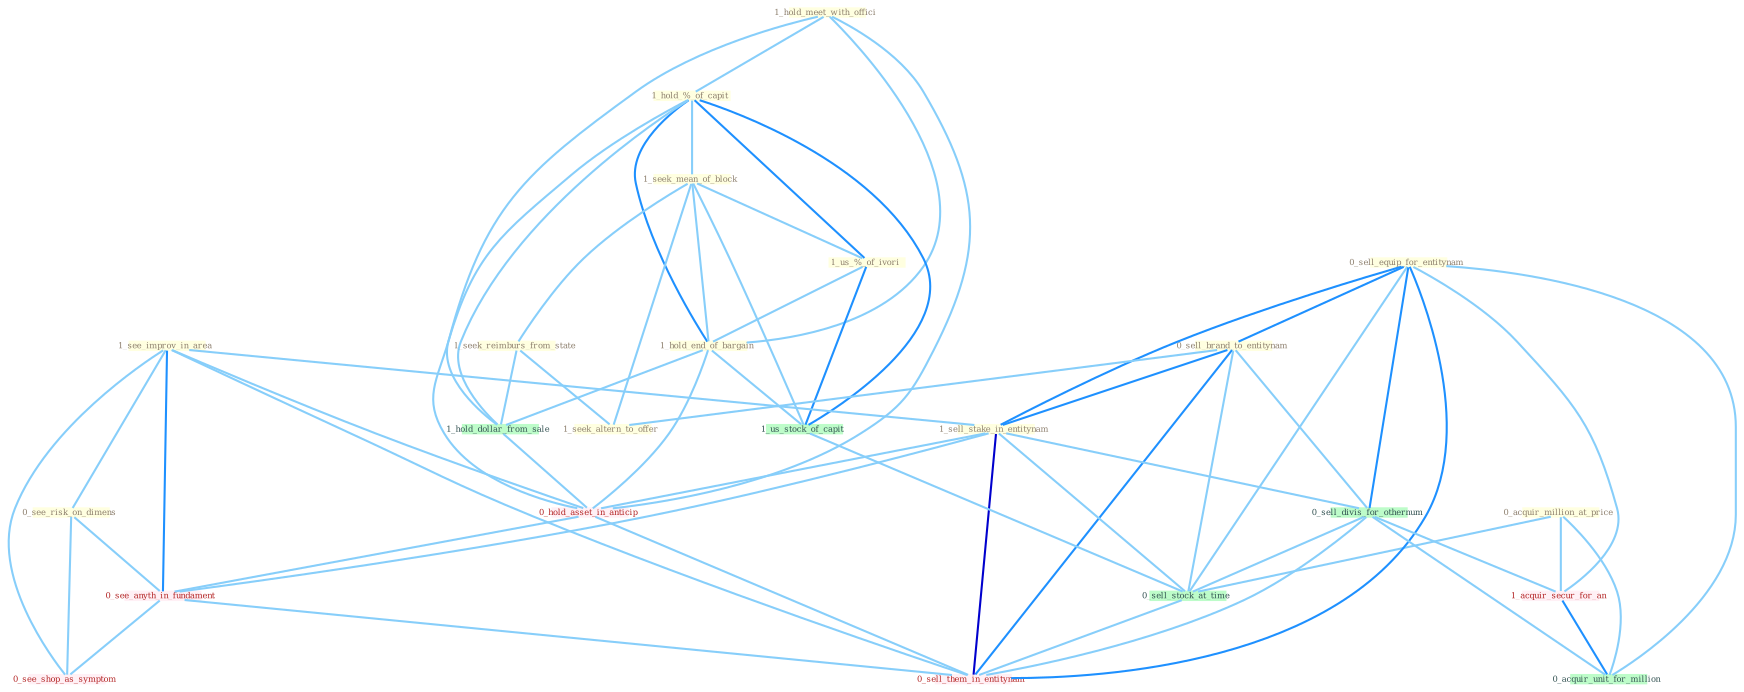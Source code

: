 Graph G{ 
    node
    [shape=polygon,style=filled,width=.5,height=.06,color="#BDFCC9",fixedsize=true,fontsize=4,
    fontcolor="#2f4f4f"];
    {node
    [color="#ffffe0", fontcolor="#8b7d6b"] "1_hold_meet_with_offici " "1_hold_%_of_capit " "1_seek_mean_of_block " "1_us_%_of_ivori " "1_seek_reimburs_from_state " "1_see_improv_in_area " "0_acquir_million_at_price " "0_sell_equip_for_entitynam " "0_sell_brand_to_entitynam " "0_see_risk_on_dimens " "1_seek_altern_to_offer " "1_hold_end_of_bargain " "1_sell_stake_in_entitynam "}
{node [color="#fff0f5", fontcolor="#b22222"] "1_acquir_secur_for_an " "0_hold_asset_in_anticip " "0_see_anyth_in_fundament " "0_see_shop_as_symptom " "0_sell_them_in_entitynam "}
edge [color="#B0E2FF"];

	"1_hold_meet_with_offici " -- "1_hold_%_of_capit " [w="1", color="#87cefa" ];
	"1_hold_meet_with_offici " -- "1_hold_end_of_bargain " [w="1", color="#87cefa" ];
	"1_hold_meet_with_offici " -- "1_hold_dollar_from_sale " [w="1", color="#87cefa" ];
	"1_hold_meet_with_offici " -- "0_hold_asset_in_anticip " [w="1", color="#87cefa" ];
	"1_hold_%_of_capit " -- "1_seek_mean_of_block " [w="1", color="#87cefa" ];
	"1_hold_%_of_capit " -- "1_us_%_of_ivori " [w="2", color="#1e90ff" , len=0.8];
	"1_hold_%_of_capit " -- "1_hold_end_of_bargain " [w="2", color="#1e90ff" , len=0.8];
	"1_hold_%_of_capit " -- "1_us_stock_of_capit " [w="2", color="#1e90ff" , len=0.8];
	"1_hold_%_of_capit " -- "1_hold_dollar_from_sale " [w="1", color="#87cefa" ];
	"1_hold_%_of_capit " -- "0_hold_asset_in_anticip " [w="1", color="#87cefa" ];
	"1_seek_mean_of_block " -- "1_us_%_of_ivori " [w="1", color="#87cefa" ];
	"1_seek_mean_of_block " -- "1_seek_reimburs_from_state " [w="1", color="#87cefa" ];
	"1_seek_mean_of_block " -- "1_seek_altern_to_offer " [w="1", color="#87cefa" ];
	"1_seek_mean_of_block " -- "1_hold_end_of_bargain " [w="1", color="#87cefa" ];
	"1_seek_mean_of_block " -- "1_us_stock_of_capit " [w="1", color="#87cefa" ];
	"1_us_%_of_ivori " -- "1_hold_end_of_bargain " [w="1", color="#87cefa" ];
	"1_us_%_of_ivori " -- "1_us_stock_of_capit " [w="2", color="#1e90ff" , len=0.8];
	"1_seek_reimburs_from_state " -- "1_seek_altern_to_offer " [w="1", color="#87cefa" ];
	"1_seek_reimburs_from_state " -- "1_hold_dollar_from_sale " [w="1", color="#87cefa" ];
	"1_see_improv_in_area " -- "0_see_risk_on_dimens " [w="1", color="#87cefa" ];
	"1_see_improv_in_area " -- "1_sell_stake_in_entitynam " [w="1", color="#87cefa" ];
	"1_see_improv_in_area " -- "0_hold_asset_in_anticip " [w="1", color="#87cefa" ];
	"1_see_improv_in_area " -- "0_see_anyth_in_fundament " [w="2", color="#1e90ff" , len=0.8];
	"1_see_improv_in_area " -- "0_see_shop_as_symptom " [w="1", color="#87cefa" ];
	"1_see_improv_in_area " -- "0_sell_them_in_entitynam " [w="1", color="#87cefa" ];
	"0_acquir_million_at_price " -- "1_acquir_secur_for_an " [w="1", color="#87cefa" ];
	"0_acquir_million_at_price " -- "0_sell_stock_at_time " [w="1", color="#87cefa" ];
	"0_acquir_million_at_price " -- "0_acquir_unit_for_million " [w="1", color="#87cefa" ];
	"0_sell_equip_for_entitynam " -- "0_sell_brand_to_entitynam " [w="2", color="#1e90ff" , len=0.8];
	"0_sell_equip_for_entitynam " -- "1_sell_stake_in_entitynam " [w="2", color="#1e90ff" , len=0.8];
	"0_sell_equip_for_entitynam " -- "0_sell_divis_for_othernum " [w="2", color="#1e90ff" , len=0.8];
	"0_sell_equip_for_entitynam " -- "1_acquir_secur_for_an " [w="1", color="#87cefa" ];
	"0_sell_equip_for_entitynam " -- "0_sell_stock_at_time " [w="1", color="#87cefa" ];
	"0_sell_equip_for_entitynam " -- "0_acquir_unit_for_million " [w="1", color="#87cefa" ];
	"0_sell_equip_for_entitynam " -- "0_sell_them_in_entitynam " [w="2", color="#1e90ff" , len=0.8];
	"0_sell_brand_to_entitynam " -- "1_seek_altern_to_offer " [w="1", color="#87cefa" ];
	"0_sell_brand_to_entitynam " -- "1_sell_stake_in_entitynam " [w="2", color="#1e90ff" , len=0.8];
	"0_sell_brand_to_entitynam " -- "0_sell_divis_for_othernum " [w="1", color="#87cefa" ];
	"0_sell_brand_to_entitynam " -- "0_sell_stock_at_time " [w="1", color="#87cefa" ];
	"0_sell_brand_to_entitynam " -- "0_sell_them_in_entitynam " [w="2", color="#1e90ff" , len=0.8];
	"0_see_risk_on_dimens " -- "0_see_anyth_in_fundament " [w="1", color="#87cefa" ];
	"0_see_risk_on_dimens " -- "0_see_shop_as_symptom " [w="1", color="#87cefa" ];
	"1_hold_end_of_bargain " -- "1_us_stock_of_capit " [w="1", color="#87cefa" ];
	"1_hold_end_of_bargain " -- "1_hold_dollar_from_sale " [w="1", color="#87cefa" ];
	"1_hold_end_of_bargain " -- "0_hold_asset_in_anticip " [w="1", color="#87cefa" ];
	"1_sell_stake_in_entitynam " -- "0_sell_divis_for_othernum " [w="1", color="#87cefa" ];
	"1_sell_stake_in_entitynam " -- "0_hold_asset_in_anticip " [w="1", color="#87cefa" ];
	"1_sell_stake_in_entitynam " -- "0_sell_stock_at_time " [w="1", color="#87cefa" ];
	"1_sell_stake_in_entitynam " -- "0_see_anyth_in_fundament " [w="1", color="#87cefa" ];
	"1_sell_stake_in_entitynam " -- "0_sell_them_in_entitynam " [w="3", color="#0000cd" , len=0.6];
	"0_sell_divis_for_othernum " -- "1_acquir_secur_for_an " [w="1", color="#87cefa" ];
	"0_sell_divis_for_othernum " -- "0_sell_stock_at_time " [w="1", color="#87cefa" ];
	"0_sell_divis_for_othernum " -- "0_acquir_unit_for_million " [w="1", color="#87cefa" ];
	"0_sell_divis_for_othernum " -- "0_sell_them_in_entitynam " [w="1", color="#87cefa" ];
	"1_acquir_secur_for_an " -- "0_acquir_unit_for_million " [w="2", color="#1e90ff" , len=0.8];
	"1_us_stock_of_capit " -- "0_sell_stock_at_time " [w="1", color="#87cefa" ];
	"1_hold_dollar_from_sale " -- "0_hold_asset_in_anticip " [w="1", color="#87cefa" ];
	"0_hold_asset_in_anticip " -- "0_see_anyth_in_fundament " [w="1", color="#87cefa" ];
	"0_hold_asset_in_anticip " -- "0_sell_them_in_entitynam " [w="1", color="#87cefa" ];
	"0_sell_stock_at_time " -- "0_sell_them_in_entitynam " [w="1", color="#87cefa" ];
	"0_see_anyth_in_fundament " -- "0_see_shop_as_symptom " [w="1", color="#87cefa" ];
	"0_see_anyth_in_fundament " -- "0_sell_them_in_entitynam " [w="1", color="#87cefa" ];
}